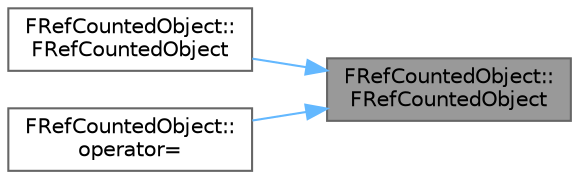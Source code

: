 digraph "FRefCountedObject::FRefCountedObject"
{
 // INTERACTIVE_SVG=YES
 // LATEX_PDF_SIZE
  bgcolor="transparent";
  edge [fontname=Helvetica,fontsize=10,labelfontname=Helvetica,labelfontsize=10];
  node [fontname=Helvetica,fontsize=10,shape=box,height=0.2,width=0.4];
  rankdir="RL";
  Node1 [id="Node000001",label="FRefCountedObject::\lFRefCountedObject",height=0.2,width=0.4,color="gray40", fillcolor="grey60", style="filled", fontcolor="black",tooltip=" "];
  Node1 -> Node2 [id="edge1_Node000001_Node000002",dir="back",color="steelblue1",style="solid",tooltip=" "];
  Node2 [id="Node000002",label="FRefCountedObject::\lFRefCountedObject",height=0.2,width=0.4,color="grey40", fillcolor="white", style="filled",URL="$d5/d44/classFRefCountedObject.html#ac92d8ab8cedefb3c5bb731a609800832",tooltip=" "];
  Node1 -> Node3 [id="edge2_Node000001_Node000003",dir="back",color="steelblue1",style="solid",tooltip=" "];
  Node3 [id="Node000003",label="FRefCountedObject::\loperator=",height=0.2,width=0.4,color="grey40", fillcolor="white", style="filled",URL="$d5/d44/classFRefCountedObject.html#a8d0313b3999b0a7f268b76058b7c5c18",tooltip=" "];
}
